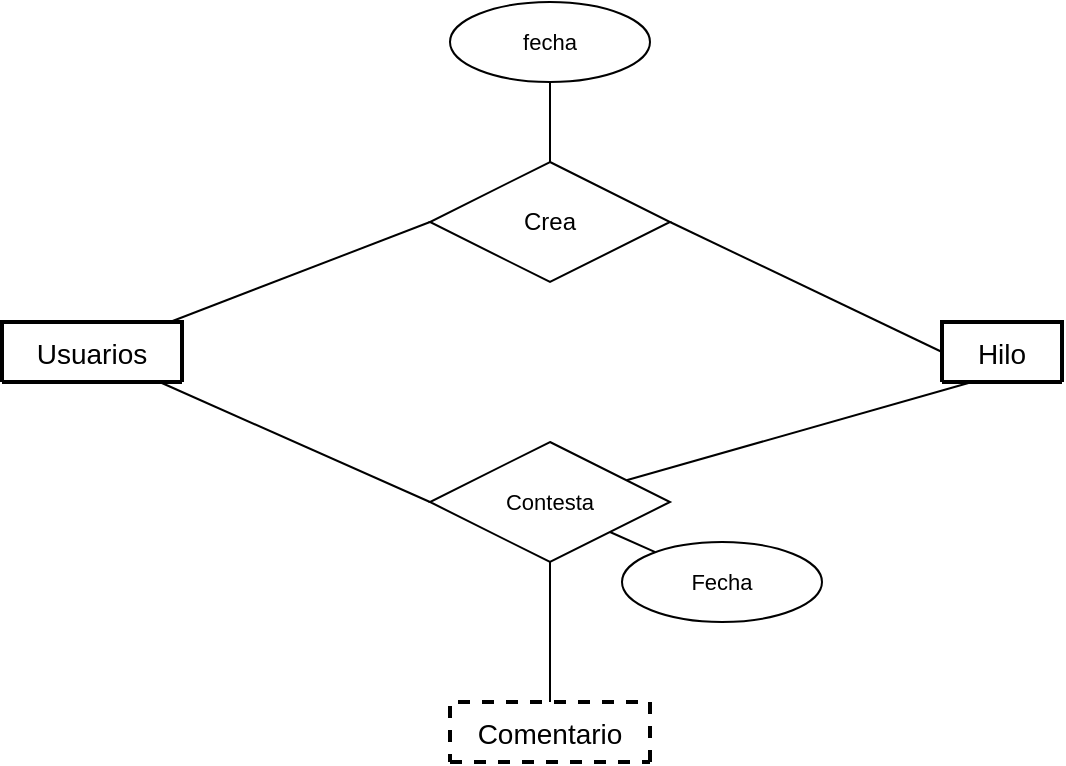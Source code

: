 <mxfile>
    <diagram id="7p4zdpnR9OPCsYItbGaw" name="Page-1">
        <mxGraphModel dx="968" dy="830" grid="1" gridSize="10" guides="1" tooltips="1" connect="1" arrows="1" fold="1" page="1" pageScale="1" pageWidth="827" pageHeight="1169" math="0" shadow="0">
            <root>
                <mxCell id="0"/>
                <mxCell id="1" parent="0"/>
                <mxCell id="9" style="edgeStyle=none;html=1;entryX=0;entryY=0.5;entryDx=0;entryDy=0;endArrow=none;endFill=0;" edge="1" parent="1" source="2" target="8">
                    <mxGeometry relative="1" as="geometry"/>
                </mxCell>
                <mxCell id="12" style="edgeStyle=none;shape=connector;rounded=1;html=1;entryX=0;entryY=0.5;entryDx=0;entryDy=0;labelBackgroundColor=default;fontFamily=Helvetica;fontSize=11;fontColor=default;endArrow=none;endFill=0;strokeColor=default;" edge="1" parent="1" source="2" target="11">
                    <mxGeometry relative="1" as="geometry"/>
                </mxCell>
                <mxCell id="2" value="Usuarios" style="swimlane;childLayout=stackLayout;horizontal=1;startSize=30;horizontalStack=0;rounded=1;fontSize=14;fontStyle=0;strokeWidth=2;resizeParent=0;resizeLast=1;shadow=0;dashed=0;align=center;" vertex="1" collapsed="1" parent="1">
                    <mxGeometry x="130" y="320" width="90" height="30" as="geometry">
                        <mxRectangle x="50" y="130" width="160" height="120" as="alternateBounds"/>
                    </mxGeometry>
                </mxCell>
                <mxCell id="3" value="+Nombre de usuario&#10;+Nombre&#10;+Apellido&#10;+contraseña&#10;+email&#10;+antigüedad usuarios" style="align=left;strokeColor=none;fillColor=none;spacingLeft=4;fontSize=12;verticalAlign=top;resizable=0;rotatable=0;part=1;" vertex="1" parent="2">
                    <mxGeometry y="30" width="90" as="geometry"/>
                </mxCell>
                <mxCell id="4" value="Hilo" style="swimlane;childLayout=stackLayout;horizontal=1;startSize=30;horizontalStack=0;rounded=1;fontSize=14;fontStyle=0;strokeWidth=2;resizeParent=0;resizeLast=1;shadow=0;dashed=0;align=center;" vertex="1" collapsed="1" parent="1">
                    <mxGeometry x="600" y="320" width="60" height="30" as="geometry">
                        <mxRectangle x="530" y="80" width="160" height="120" as="alternateBounds"/>
                    </mxGeometry>
                </mxCell>
                <mxCell id="5" value="+Título&#10;+Contenido&#10;+Fecha creación" style="align=left;strokeColor=none;fillColor=none;spacingLeft=4;fontSize=12;verticalAlign=top;resizable=0;rotatable=0;part=1;" vertex="1" parent="4">
                    <mxGeometry y="30" width="60" as="geometry"/>
                </mxCell>
                <mxCell id="6" value="Comentario" style="swimlane;childLayout=stackLayout;horizontal=1;startSize=30;horizontalStack=0;rounded=1;fontSize=14;fontStyle=0;strokeWidth=2;resizeParent=0;resizeLast=1;shadow=0;dashed=1;align=center;" vertex="1" collapsed="1" parent="1">
                    <mxGeometry x="354" y="510" width="100" height="30" as="geometry">
                        <mxRectangle x="330" y="360" width="160" height="120" as="alternateBounds"/>
                    </mxGeometry>
                </mxCell>
                <mxCell id="7" value="+Contenido&#10;+Fecha comentario&#10;" style="align=left;strokeColor=none;fillColor=none;spacingLeft=4;fontSize=12;verticalAlign=top;resizable=0;rotatable=0;part=1;" vertex="1" parent="6">
                    <mxGeometry y="30" width="100" as="geometry"/>
                </mxCell>
                <mxCell id="10" style="edgeStyle=none;shape=connector;rounded=1;html=1;exitX=1;exitY=0.5;exitDx=0;exitDy=0;entryX=0;entryY=0.5;entryDx=0;entryDy=0;labelBackgroundColor=default;fontFamily=Helvetica;fontSize=11;fontColor=default;endArrow=none;endFill=0;strokeColor=default;" edge="1" parent="1" source="8" target="4">
                    <mxGeometry relative="1" as="geometry"/>
                </mxCell>
                <mxCell id="17" style="edgeStyle=none;shape=connector;rounded=1;html=1;labelBackgroundColor=default;fontFamily=Helvetica;fontSize=11;fontColor=default;endArrow=none;endFill=0;strokeColor=default;" edge="1" parent="1" source="8" target="18">
                    <mxGeometry relative="1" as="geometry">
                        <mxPoint x="404" y="180" as="targetPoint"/>
                    </mxGeometry>
                </mxCell>
                <mxCell id="8" value="Crea" style="shape=rhombus;perimeter=rhombusPerimeter;whiteSpace=wrap;html=1;align=center;" vertex="1" parent="1">
                    <mxGeometry x="344" y="240" width="120" height="60" as="geometry"/>
                </mxCell>
                <mxCell id="13" style="edgeStyle=none;shape=connector;rounded=1;html=1;entryX=0.25;entryY=1;entryDx=0;entryDy=0;labelBackgroundColor=default;fontFamily=Helvetica;fontSize=11;fontColor=default;endArrow=none;endFill=0;strokeColor=default;" edge="1" parent="1" source="11" target="4">
                    <mxGeometry relative="1" as="geometry"/>
                </mxCell>
                <mxCell id="14" style="edgeStyle=none;shape=connector;rounded=1;html=1;exitX=0.5;exitY=1;exitDx=0;exitDy=0;entryX=0.5;entryY=0;entryDx=0;entryDy=0;labelBackgroundColor=default;fontFamily=Helvetica;fontSize=11;fontColor=default;endArrow=none;endFill=0;strokeColor=default;" edge="1" parent="1" source="11" target="6">
                    <mxGeometry relative="1" as="geometry"/>
                </mxCell>
                <mxCell id="15" style="edgeStyle=none;shape=connector;rounded=1;html=1;exitX=1;exitY=1;exitDx=0;exitDy=0;labelBackgroundColor=default;fontFamily=Helvetica;fontSize=11;fontColor=default;endArrow=none;endFill=0;strokeColor=default;" edge="1" parent="1" source="11" target="16">
                    <mxGeometry relative="1" as="geometry">
                        <mxPoint x="490" y="450" as="targetPoint"/>
                    </mxGeometry>
                </mxCell>
                <mxCell id="11" value="Contesta" style="shape=rhombus;perimeter=rhombusPerimeter;whiteSpace=wrap;html=1;align=center;fontFamily=Helvetica;fontSize=11;fontColor=default;" vertex="1" parent="1">
                    <mxGeometry x="344" y="380" width="120" height="60" as="geometry"/>
                </mxCell>
                <mxCell id="16" value="Fecha" style="ellipse;whiteSpace=wrap;html=1;align=center;fontFamily=Helvetica;fontSize=11;fontColor=default;" vertex="1" parent="1">
                    <mxGeometry x="440" y="430" width="100" height="40" as="geometry"/>
                </mxCell>
                <mxCell id="18" value="fecha" style="ellipse;whiteSpace=wrap;html=1;align=center;fontFamily=Helvetica;fontSize=11;fontColor=default;" vertex="1" parent="1">
                    <mxGeometry x="354" y="160" width="100" height="40" as="geometry"/>
                </mxCell>
            </root>
        </mxGraphModel>
    </diagram>
</mxfile>